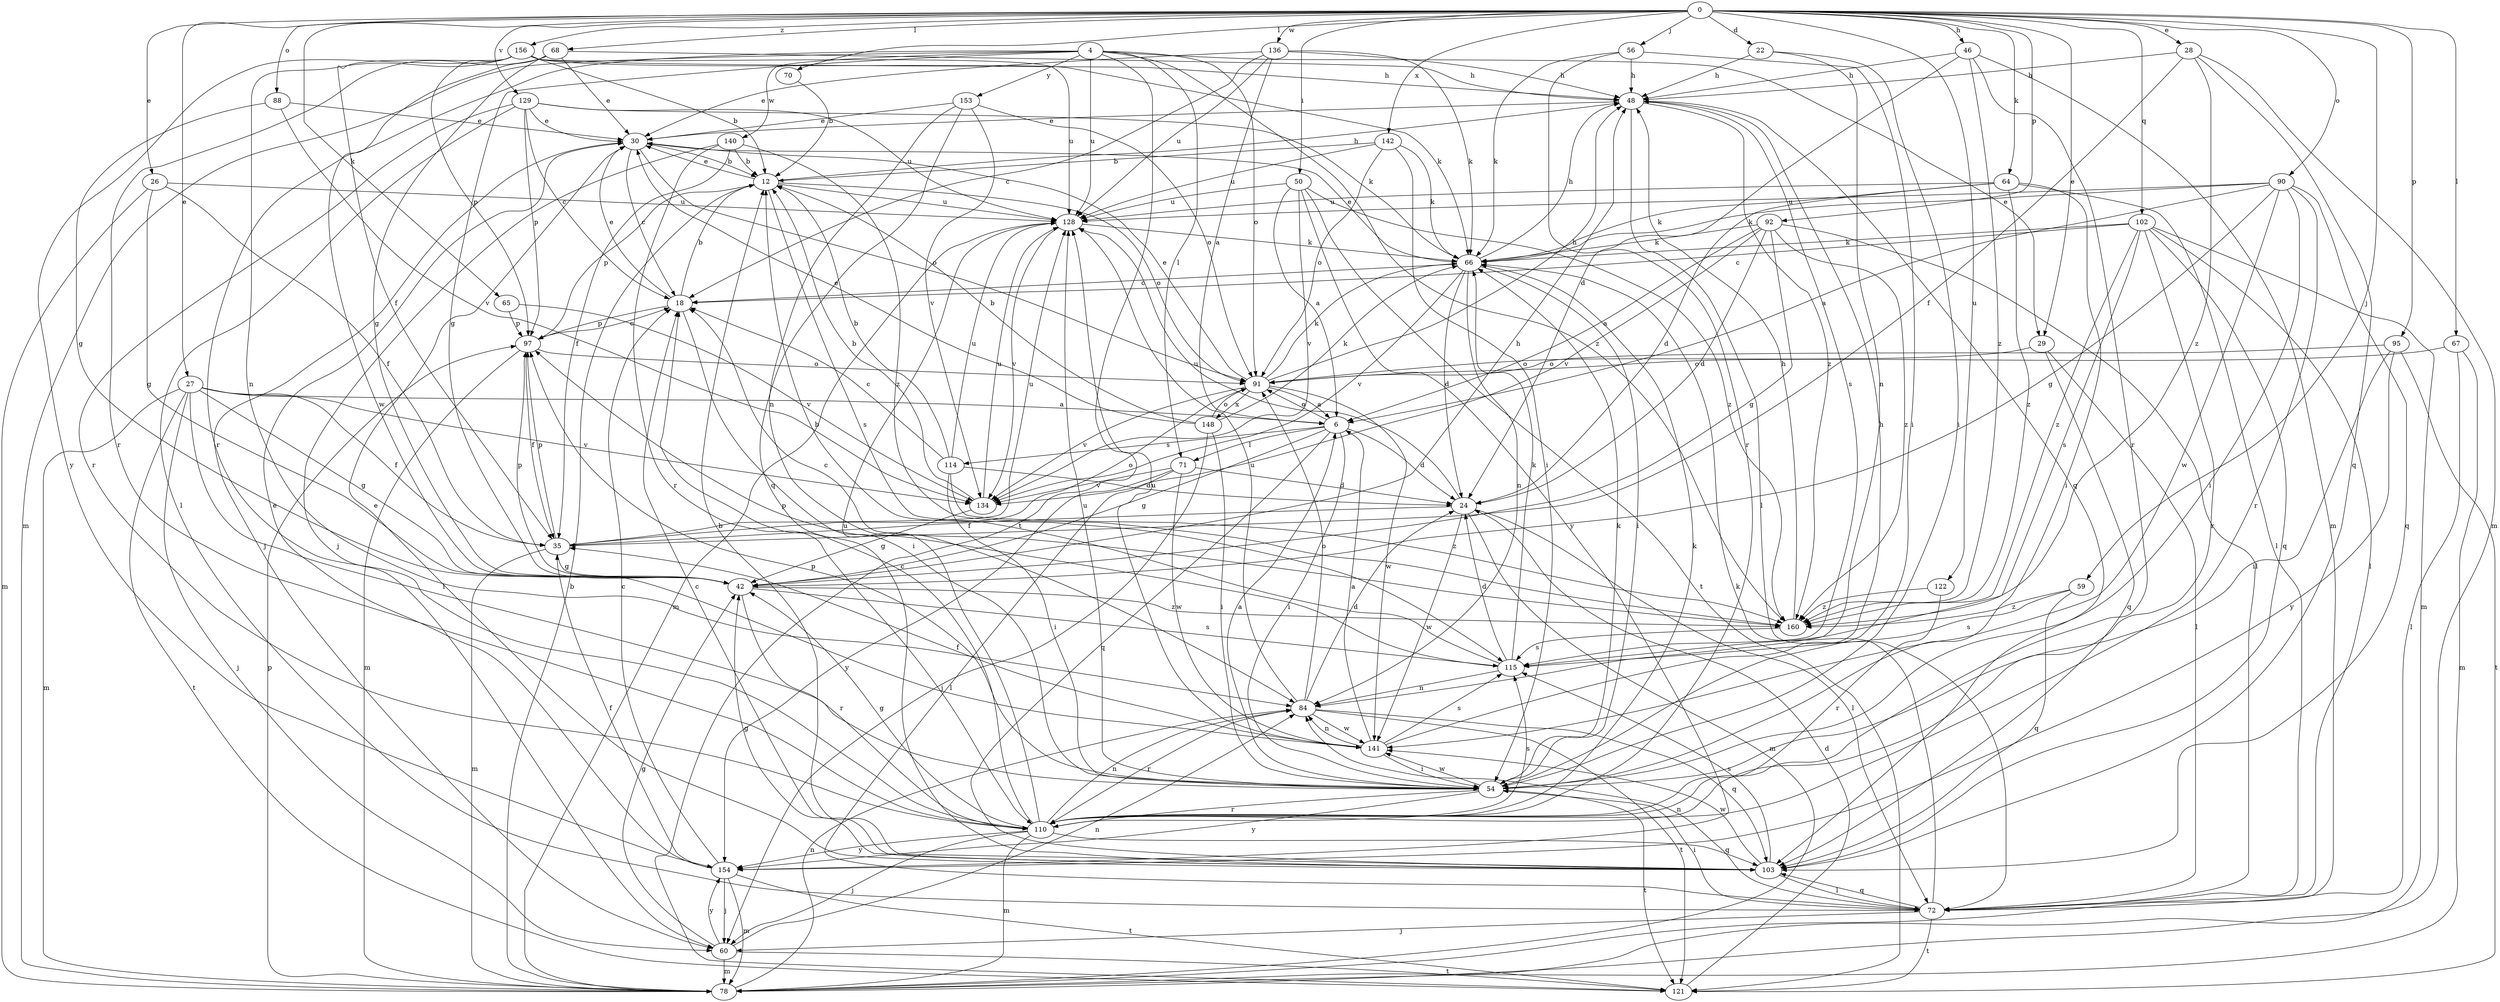 strict digraph  {
0;
4;
6;
12;
18;
22;
24;
26;
27;
28;
29;
30;
35;
42;
46;
48;
50;
54;
56;
59;
60;
64;
65;
66;
67;
68;
70;
71;
72;
78;
84;
88;
90;
91;
92;
95;
97;
102;
103;
110;
114;
115;
121;
122;
128;
129;
134;
136;
140;
141;
142;
148;
153;
154;
156;
160;
0 -> 22  [label=d];
0 -> 26  [label=e];
0 -> 27  [label=e];
0 -> 28  [label=e];
0 -> 29  [label=e];
0 -> 46  [label=h];
0 -> 50  [label=i];
0 -> 56  [label=j];
0 -> 59  [label=j];
0 -> 64  [label=k];
0 -> 65  [label=k];
0 -> 67  [label=l];
0 -> 68  [label=l];
0 -> 70  [label=l];
0 -> 88  [label=o];
0 -> 90  [label=o];
0 -> 92  [label=p];
0 -> 95  [label=p];
0 -> 102  [label=q];
0 -> 122  [label=u];
0 -> 129  [label=v];
0 -> 136  [label=w];
0 -> 142  [label=x];
0 -> 156  [label=z];
4 -> 29  [label=e];
4 -> 42  [label=g];
4 -> 71  [label=l];
4 -> 78  [label=m];
4 -> 91  [label=o];
4 -> 110  [label=r];
4 -> 121  [label=t];
4 -> 128  [label=u];
4 -> 140  [label=w];
4 -> 153  [label=y];
4 -> 160  [label=z];
6 -> 24  [label=d];
6 -> 42  [label=g];
6 -> 54  [label=i];
6 -> 71  [label=l];
6 -> 91  [label=o];
6 -> 103  [label=q];
6 -> 114  [label=s];
12 -> 30  [label=e];
12 -> 48  [label=h];
12 -> 91  [label=o];
12 -> 97  [label=p];
12 -> 115  [label=s];
12 -> 128  [label=u];
18 -> 12  [label=b];
18 -> 30  [label=e];
18 -> 54  [label=i];
18 -> 97  [label=p];
22 -> 48  [label=h];
22 -> 54  [label=i];
22 -> 84  [label=n];
24 -> 35  [label=f];
24 -> 72  [label=l];
24 -> 78  [label=m];
24 -> 128  [label=u];
24 -> 141  [label=w];
26 -> 35  [label=f];
26 -> 42  [label=g];
26 -> 78  [label=m];
26 -> 128  [label=u];
27 -> 6  [label=a];
27 -> 35  [label=f];
27 -> 42  [label=g];
27 -> 54  [label=i];
27 -> 60  [label=j];
27 -> 78  [label=m];
27 -> 121  [label=t];
27 -> 134  [label=v];
28 -> 35  [label=f];
28 -> 48  [label=h];
28 -> 78  [label=m];
28 -> 103  [label=q];
28 -> 160  [label=z];
29 -> 72  [label=l];
29 -> 91  [label=o];
29 -> 103  [label=q];
30 -> 12  [label=b];
30 -> 18  [label=c];
30 -> 60  [label=j];
30 -> 91  [label=o];
35 -> 42  [label=g];
35 -> 78  [label=m];
35 -> 91  [label=o];
35 -> 97  [label=p];
35 -> 128  [label=u];
42 -> 48  [label=h];
42 -> 97  [label=p];
42 -> 110  [label=r];
42 -> 115  [label=s];
42 -> 160  [label=z];
46 -> 24  [label=d];
46 -> 48  [label=h];
46 -> 78  [label=m];
46 -> 110  [label=r];
46 -> 160  [label=z];
48 -> 30  [label=e];
48 -> 72  [label=l];
48 -> 103  [label=q];
48 -> 115  [label=s];
48 -> 160  [label=z];
50 -> 6  [label=a];
50 -> 121  [label=t];
50 -> 128  [label=u];
50 -> 134  [label=v];
50 -> 154  [label=y];
50 -> 160  [label=z];
54 -> 6  [label=a];
54 -> 66  [label=k];
54 -> 97  [label=p];
54 -> 110  [label=r];
54 -> 121  [label=t];
54 -> 128  [label=u];
54 -> 141  [label=w];
54 -> 154  [label=y];
56 -> 48  [label=h];
56 -> 54  [label=i];
56 -> 66  [label=k];
56 -> 110  [label=r];
59 -> 103  [label=q];
59 -> 115  [label=s];
59 -> 160  [label=z];
60 -> 42  [label=g];
60 -> 78  [label=m];
60 -> 84  [label=n];
60 -> 121  [label=t];
60 -> 154  [label=y];
64 -> 24  [label=d];
64 -> 54  [label=i];
64 -> 66  [label=k];
64 -> 72  [label=l];
64 -> 128  [label=u];
64 -> 160  [label=z];
65 -> 97  [label=p];
65 -> 134  [label=v];
66 -> 18  [label=c];
66 -> 24  [label=d];
66 -> 30  [label=e];
66 -> 48  [label=h];
66 -> 54  [label=i];
66 -> 84  [label=n];
66 -> 134  [label=v];
67 -> 72  [label=l];
67 -> 78  [label=m];
67 -> 91  [label=o];
68 -> 30  [label=e];
68 -> 42  [label=g];
68 -> 48  [label=h];
68 -> 110  [label=r];
68 -> 141  [label=w];
70 -> 12  [label=b];
71 -> 24  [label=d];
71 -> 72  [label=l];
71 -> 134  [label=v];
71 -> 141  [label=w];
71 -> 154  [label=y];
72 -> 54  [label=i];
72 -> 60  [label=j];
72 -> 66  [label=k];
72 -> 84  [label=n];
72 -> 103  [label=q];
72 -> 121  [label=t];
78 -> 12  [label=b];
78 -> 84  [label=n];
78 -> 97  [label=p];
84 -> 24  [label=d];
84 -> 91  [label=o];
84 -> 103  [label=q];
84 -> 110  [label=r];
84 -> 121  [label=t];
84 -> 128  [label=u];
84 -> 141  [label=w];
88 -> 30  [label=e];
88 -> 42  [label=g];
88 -> 134  [label=v];
90 -> 6  [label=a];
90 -> 42  [label=g];
90 -> 54  [label=i];
90 -> 66  [label=k];
90 -> 103  [label=q];
90 -> 110  [label=r];
90 -> 128  [label=u];
90 -> 141  [label=w];
91 -> 6  [label=a];
91 -> 30  [label=e];
91 -> 48  [label=h];
91 -> 66  [label=k];
91 -> 134  [label=v];
91 -> 141  [label=w];
91 -> 148  [label=x];
92 -> 6  [label=a];
92 -> 24  [label=d];
92 -> 42  [label=g];
92 -> 66  [label=k];
92 -> 72  [label=l];
92 -> 134  [label=v];
92 -> 160  [label=z];
95 -> 54  [label=i];
95 -> 91  [label=o];
95 -> 121  [label=t];
95 -> 154  [label=y];
97 -> 18  [label=c];
97 -> 35  [label=f];
97 -> 78  [label=m];
97 -> 91  [label=o];
102 -> 18  [label=c];
102 -> 66  [label=k];
102 -> 72  [label=l];
102 -> 78  [label=m];
102 -> 103  [label=q];
102 -> 110  [label=r];
102 -> 115  [label=s];
102 -> 160  [label=z];
103 -> 12  [label=b];
103 -> 18  [label=c];
103 -> 30  [label=e];
103 -> 42  [label=g];
103 -> 72  [label=l];
103 -> 115  [label=s];
103 -> 141  [label=w];
110 -> 18  [label=c];
110 -> 42  [label=g];
110 -> 60  [label=j];
110 -> 66  [label=k];
110 -> 78  [label=m];
110 -> 84  [label=n];
110 -> 103  [label=q];
110 -> 115  [label=s];
110 -> 128  [label=u];
110 -> 154  [label=y];
114 -> 12  [label=b];
114 -> 18  [label=c];
114 -> 24  [label=d];
114 -> 54  [label=i];
114 -> 128  [label=u];
114 -> 160  [label=z];
115 -> 12  [label=b];
115 -> 24  [label=d];
115 -> 66  [label=k];
115 -> 84  [label=n];
115 -> 97  [label=p];
121 -> 24  [label=d];
122 -> 110  [label=r];
122 -> 160  [label=z];
128 -> 66  [label=k];
128 -> 78  [label=m];
128 -> 134  [label=v];
129 -> 18  [label=c];
129 -> 30  [label=e];
129 -> 66  [label=k];
129 -> 72  [label=l];
129 -> 97  [label=p];
129 -> 110  [label=r];
129 -> 128  [label=u];
134 -> 12  [label=b];
134 -> 42  [label=g];
134 -> 128  [label=u];
136 -> 6  [label=a];
136 -> 18  [label=c];
136 -> 30  [label=e];
136 -> 48  [label=h];
136 -> 66  [label=k];
136 -> 128  [label=u];
140 -> 12  [label=b];
140 -> 35  [label=f];
140 -> 60  [label=j];
140 -> 110  [label=r];
140 -> 160  [label=z];
141 -> 6  [label=a];
141 -> 35  [label=f];
141 -> 48  [label=h];
141 -> 54  [label=i];
141 -> 84  [label=n];
141 -> 115  [label=s];
141 -> 128  [label=u];
142 -> 12  [label=b];
142 -> 54  [label=i];
142 -> 66  [label=k];
142 -> 91  [label=o];
142 -> 128  [label=u];
148 -> 12  [label=b];
148 -> 30  [label=e];
148 -> 54  [label=i];
148 -> 60  [label=j];
148 -> 66  [label=k];
148 -> 91  [label=o];
153 -> 30  [label=e];
153 -> 84  [label=n];
153 -> 91  [label=o];
153 -> 103  [label=q];
153 -> 134  [label=v];
154 -> 18  [label=c];
154 -> 30  [label=e];
154 -> 35  [label=f];
154 -> 60  [label=j];
154 -> 78  [label=m];
154 -> 121  [label=t];
156 -> 12  [label=b];
156 -> 35  [label=f];
156 -> 48  [label=h];
156 -> 66  [label=k];
156 -> 84  [label=n];
156 -> 97  [label=p];
156 -> 128  [label=u];
156 -> 154  [label=y];
160 -> 18  [label=c];
160 -> 48  [label=h];
160 -> 115  [label=s];
}

